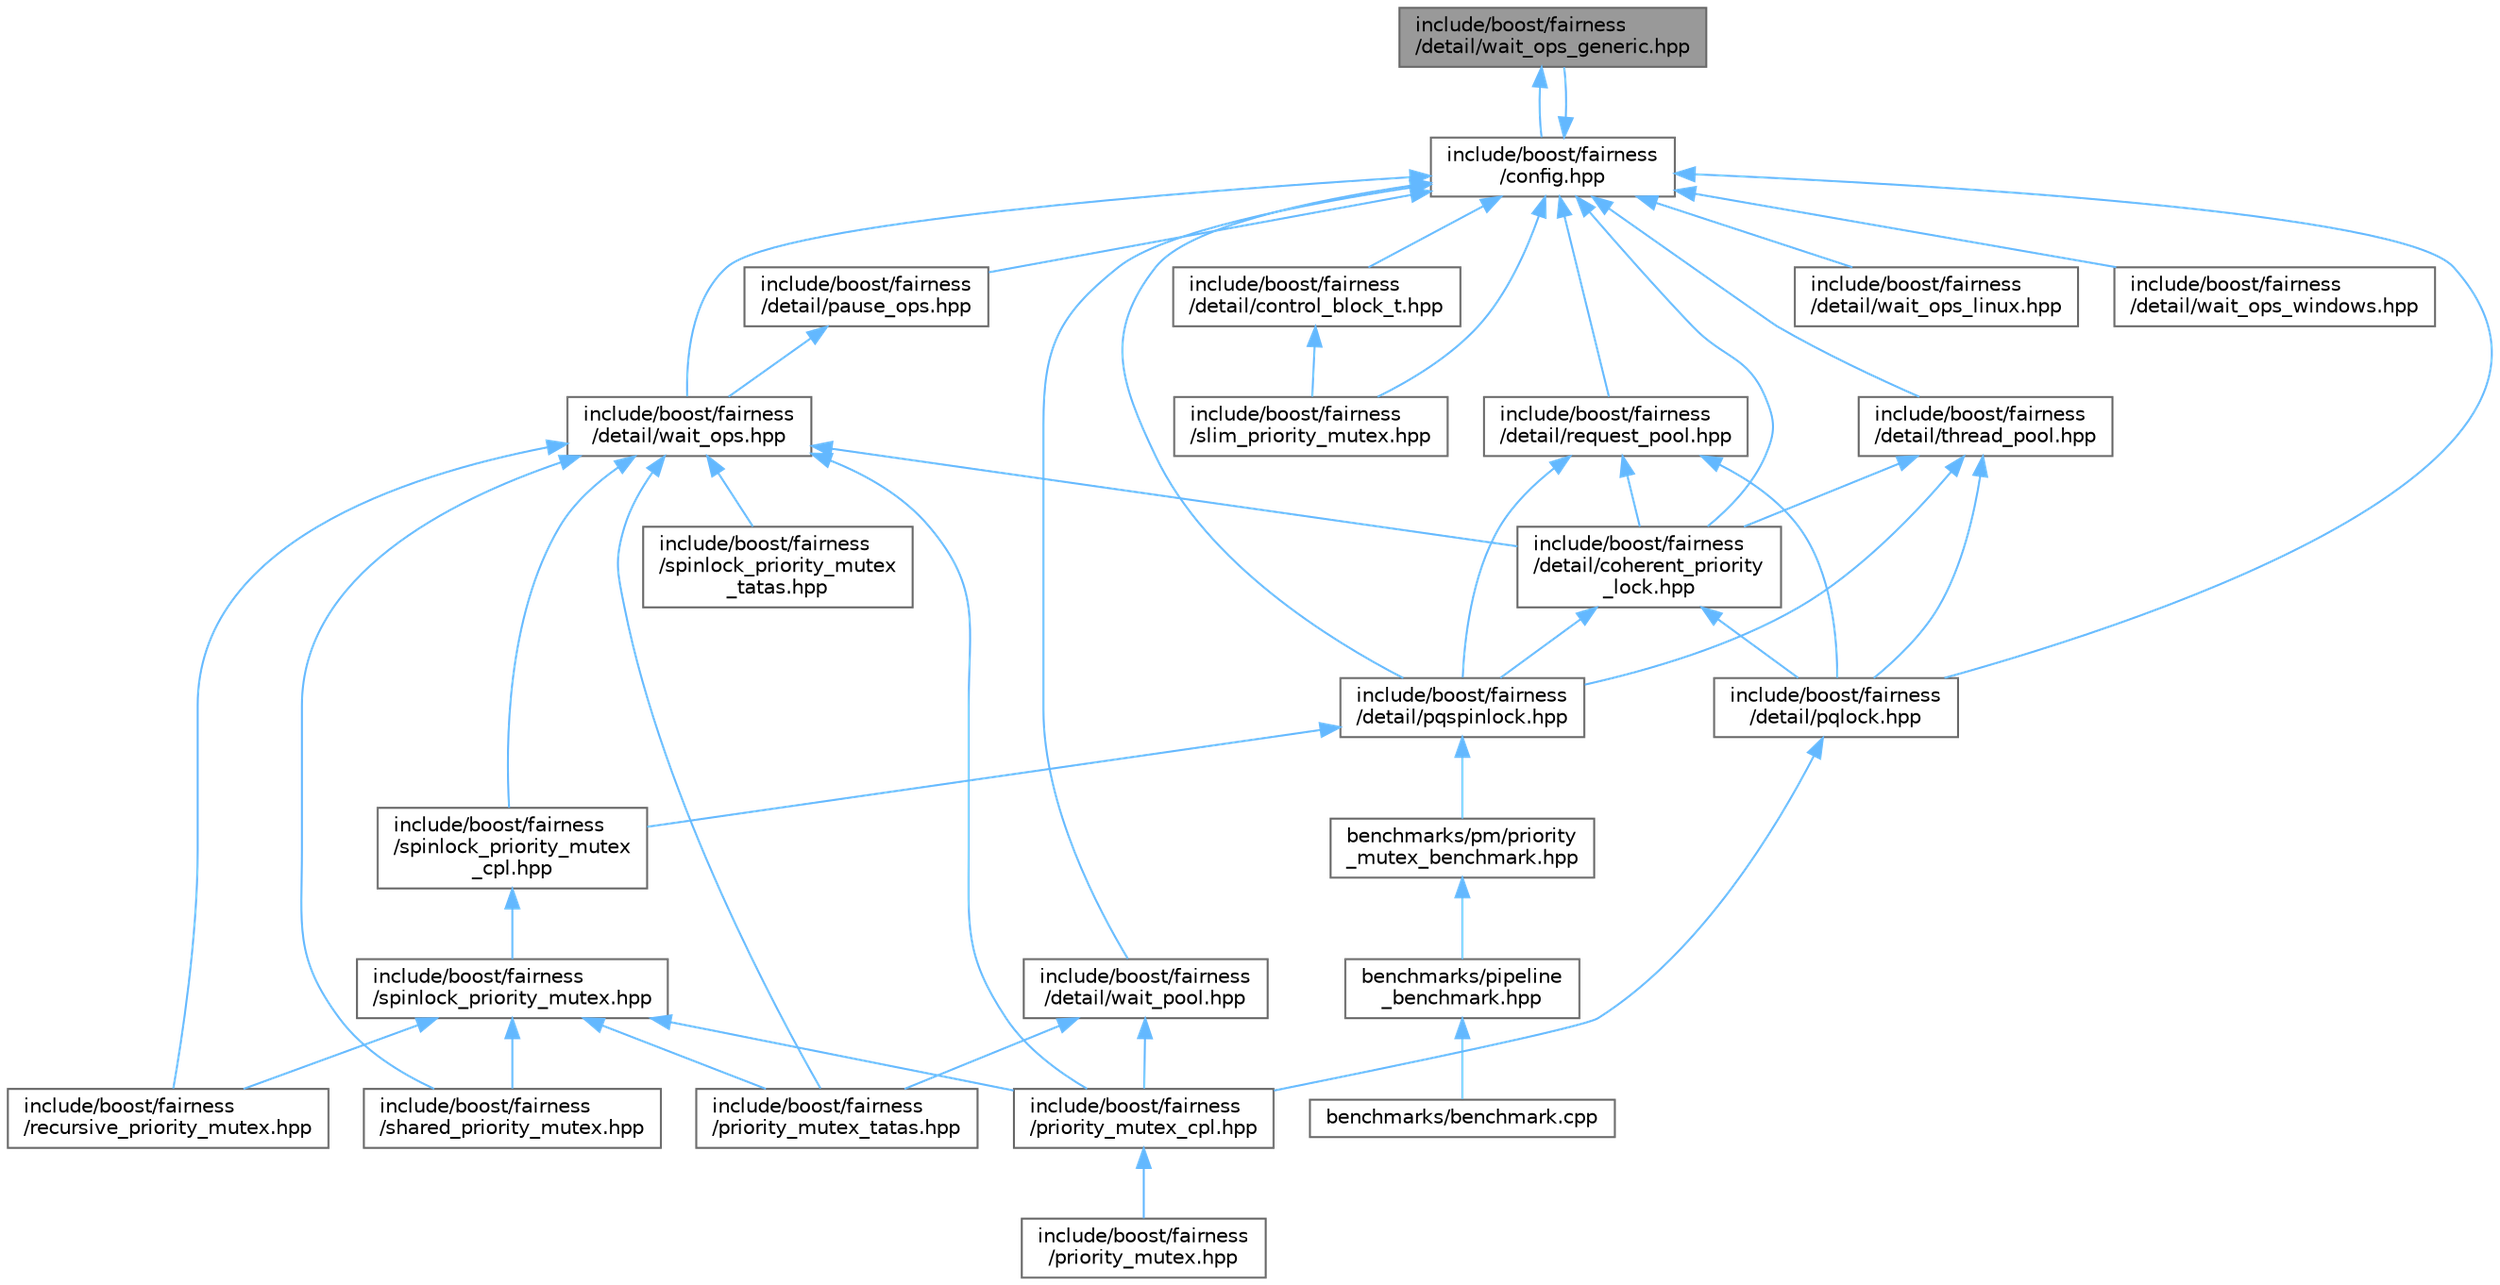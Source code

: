 digraph "include/boost/fairness/detail/wait_ops_generic.hpp"
{
 // LATEX_PDF_SIZE
  bgcolor="transparent";
  edge [fontname=Helvetica,fontsize=10,labelfontname=Helvetica,labelfontsize=10];
  node [fontname=Helvetica,fontsize=10,shape=box,height=0.2,width=0.4];
  Node1 [id="Node000001",label="include/boost/fairness\l/detail/wait_ops_generic.hpp",height=0.2,width=0.4,color="gray40", fillcolor="grey60", style="filled", fontcolor="black",tooltip="This file contains the implementation of the wait operation for misc os."];
  Node1 -> Node2 [id="edge1_Node000001_Node000002",dir="back",color="steelblue1",style="solid",tooltip=" "];
  Node2 [id="Node000002",label="include/boost/fairness\l/config.hpp",height=0.2,width=0.4,color="grey40", fillcolor="white", style="filled",URL="$config_8hpp.html",tooltip="This file contains configurations about boost and 128bit cpu support. TODO."];
  Node2 -> Node3 [id="edge2_Node000002_Node000003",dir="back",color="steelblue1",style="solid",tooltip=" "];
  Node3 [id="Node000003",label="include/boost/fairness\l/detail/coherent_priority\l_lock.hpp",height=0.2,width=0.4,color="grey40", fillcolor="white", style="filled",URL="$coherent__priority__lock_8hpp.html",tooltip="This file contains the implementation of a coherent priority lock."];
  Node3 -> Node4 [id="edge3_Node000003_Node000004",dir="back",color="steelblue1",style="solid",tooltip=" "];
  Node4 [id="Node000004",label="include/boost/fairness\l/detail/pqlock.hpp",height=0.2,width=0.4,color="grey40", fillcolor="white", style="filled",URL="$pqlock_8hpp.html",tooltip=" "];
  Node4 -> Node5 [id="edge4_Node000004_Node000005",dir="back",color="steelblue1",style="solid",tooltip=" "];
  Node5 [id="Node000005",label="include/boost/fairness\l/priority_mutex_cpl.hpp",height=0.2,width=0.4,color="grey40", fillcolor="white", style="filled",URL="$priority__mutex__cpl_8hpp.html",tooltip=" "];
  Node5 -> Node6 [id="edge5_Node000005_Node000006",dir="back",color="steelblue1",style="solid",tooltip=" "];
  Node6 [id="Node000006",label="include/boost/fairness\l/priority_mutex.hpp",height=0.2,width=0.4,color="grey40", fillcolor="white", style="filled",URL="$priority__mutex_8hpp.html",tooltip="This file contains the implementation of the priority_mutex."];
  Node3 -> Node7 [id="edge6_Node000003_Node000007",dir="back",color="steelblue1",style="solid",tooltip=" "];
  Node7 [id="Node000007",label="include/boost/fairness\l/detail/pqspinlock.hpp",height=0.2,width=0.4,color="grey40", fillcolor="white", style="filled",URL="$pqspinlock_8hpp.html",tooltip="This file contains the implementation of a priority qlock."];
  Node7 -> Node8 [id="edge7_Node000007_Node000008",dir="back",color="steelblue1",style="solid",tooltip=" "];
  Node8 [id="Node000008",label="benchmarks/pm/priority\l_mutex_benchmark.hpp",height=0.2,width=0.4,color="grey40", fillcolor="white", style="filled",URL="$priority__mutex__benchmark_8hpp.html",tooltip="Alias priority_mutex_benchmark."];
  Node8 -> Node9 [id="edge8_Node000008_Node000009",dir="back",color="steelblue1",style="solid",tooltip=" "];
  Node9 [id="Node000009",label="benchmarks/pipeline\l_benchmark.hpp",height=0.2,width=0.4,color="grey40", fillcolor="white", style="filled",URL="$pipeline__benchmark_8hpp.html",tooltip="Alias pipeline_benchmark."];
  Node9 -> Node10 [id="edge9_Node000009_Node000010",dir="back",color="steelblue1",style="solid",tooltip=" "];
  Node10 [id="Node000010",label="benchmarks/benchmark.cpp",height=0.2,width=0.4,color="grey40", fillcolor="white", style="filled",URL="$benchmark_8cpp.html",tooltip="Alias benchmark."];
  Node7 -> Node11 [id="edge10_Node000007_Node000011",dir="back",color="steelblue1",style="solid",tooltip=" "];
  Node11 [id="Node000011",label="include/boost/fairness\l/spinlock_priority_mutex\l_cpl.hpp",height=0.2,width=0.4,color="grey40", fillcolor="white", style="filled",URL="$spinlock__priority__mutex__cpl_8hpp.html",tooltip="This file contains the implementation of the spinlock_priority_mutex based on a scalable list base al..."];
  Node11 -> Node12 [id="edge11_Node000011_Node000012",dir="back",color="steelblue1",style="solid",tooltip=" "];
  Node12 [id="Node000012",label="include/boost/fairness\l/spinlock_priority_mutex.hpp",height=0.2,width=0.4,color="grey40", fillcolor="white", style="filled",URL="$spinlock__priority__mutex_8hpp.html",tooltip="This file contains the implementation of the spinlock_priority_mutex based on a scalable list base al..."];
  Node12 -> Node5 [id="edge12_Node000012_Node000005",dir="back",color="steelblue1",style="solid",tooltip=" "];
  Node12 -> Node13 [id="edge13_Node000012_Node000013",dir="back",color="steelblue1",style="solid",tooltip=" "];
  Node13 [id="Node000013",label="include/boost/fairness\l/priority_mutex_tatas.hpp",height=0.2,width=0.4,color="grey40", fillcolor="white", style="filled",URL="$priority__mutex__tatas_8hpp.html",tooltip=" "];
  Node12 -> Node14 [id="edge14_Node000012_Node000014",dir="back",color="steelblue1",style="solid",tooltip=" "];
  Node14 [id="Node000014",label="include/boost/fairness\l/recursive_priority_mutex.hpp",height=0.2,width=0.4,color="grey40", fillcolor="white", style="filled",URL="$recursive__priority__mutex_8hpp.html",tooltip="This file contains the implementation of the recursive_priority_mutex."];
  Node12 -> Node15 [id="edge15_Node000012_Node000015",dir="back",color="steelblue1",style="solid",tooltip=" "];
  Node15 [id="Node000015",label="include/boost/fairness\l/shared_priority_mutex.hpp",height=0.2,width=0.4,color="grey40", fillcolor="white", style="filled",URL="$shared__priority__mutex_8hpp.html",tooltip="This file contains the implementation of the shared_priority_mutex."];
  Node2 -> Node16 [id="edge16_Node000002_Node000016",dir="back",color="steelblue1",style="solid",tooltip=" "];
  Node16 [id="Node000016",label="include/boost/fairness\l/detail/control_block_t.hpp",height=0.2,width=0.4,color="grey40", fillcolor="white", style="filled",URL="$control__block__t_8hpp.html",tooltip="This file contains the definition of the control_block_t. TODO."];
  Node16 -> Node17 [id="edge17_Node000016_Node000017",dir="back",color="steelblue1",style="solid",tooltip=" "];
  Node17 [id="Node000017",label="include/boost/fairness\l/slim_priority_mutex.hpp",height=0.2,width=0.4,color="grey40", fillcolor="white", style="filled",URL="$slim__priority__mutex_8hpp.html",tooltip="This file contains the implementation of the slim_priority_mutex."];
  Node2 -> Node18 [id="edge18_Node000002_Node000018",dir="back",color="steelblue1",style="solid",tooltip=" "];
  Node18 [id="Node000018",label="include/boost/fairness\l/detail/pause_ops.hpp",height=0.2,width=0.4,color="grey40", fillcolor="white", style="filled",URL="$pause__ops_8hpp.html",tooltip="This file contains the implementation of the pause operations used by the mutexes."];
  Node18 -> Node19 [id="edge19_Node000018_Node000019",dir="back",color="steelblue1",style="solid",tooltip=" "];
  Node19 [id="Node000019",label="include/boost/fairness\l/detail/wait_ops.hpp",height=0.2,width=0.4,color="grey40", fillcolor="white", style="filled",URL="$wait__ops_8hpp.html",tooltip="This file contains the implementation of the wait operations used by the mutexes."];
  Node19 -> Node3 [id="edge20_Node000019_Node000003",dir="back",color="steelblue1",style="solid",tooltip=" "];
  Node19 -> Node5 [id="edge21_Node000019_Node000005",dir="back",color="steelblue1",style="solid",tooltip=" "];
  Node19 -> Node13 [id="edge22_Node000019_Node000013",dir="back",color="steelblue1",style="solid",tooltip=" "];
  Node19 -> Node14 [id="edge23_Node000019_Node000014",dir="back",color="steelblue1",style="solid",tooltip=" "];
  Node19 -> Node15 [id="edge24_Node000019_Node000015",dir="back",color="steelblue1",style="solid",tooltip=" "];
  Node19 -> Node11 [id="edge25_Node000019_Node000011",dir="back",color="steelblue1",style="solid",tooltip=" "];
  Node19 -> Node20 [id="edge26_Node000019_Node000020",dir="back",color="steelblue1",style="solid",tooltip=" "];
  Node20 [id="Node000020",label="include/boost/fairness\l/spinlock_priority_mutex\l_tatas.hpp",height=0.2,width=0.4,color="grey40", fillcolor="white", style="filled",URL="$spinlock__priority__mutex__tatas_8hpp.html",tooltip=" "];
  Node2 -> Node4 [id="edge27_Node000002_Node000004",dir="back",color="steelblue1",style="solid",tooltip=" "];
  Node2 -> Node7 [id="edge28_Node000002_Node000007",dir="back",color="steelblue1",style="solid",tooltip=" "];
  Node2 -> Node21 [id="edge29_Node000002_Node000021",dir="back",color="steelblue1",style="solid",tooltip=" "];
  Node21 [id="Node000021",label="include/boost/fairness\l/detail/request_pool.hpp",height=0.2,width=0.4,color="grey40", fillcolor="white", style="filled",URL="$request__pool_8hpp.html",tooltip="This file contains the implementation of a static very fast and simple request pool."];
  Node21 -> Node3 [id="edge30_Node000021_Node000003",dir="back",color="steelblue1",style="solid",tooltip=" "];
  Node21 -> Node4 [id="edge31_Node000021_Node000004",dir="back",color="steelblue1",style="solid",tooltip=" "];
  Node21 -> Node7 [id="edge32_Node000021_Node000007",dir="back",color="steelblue1",style="solid",tooltip=" "];
  Node2 -> Node22 [id="edge33_Node000002_Node000022",dir="back",color="steelblue1",style="solid",tooltip=" "];
  Node22 [id="Node000022",label="include/boost/fairness\l/detail/thread_pool.hpp",height=0.2,width=0.4,color="grey40", fillcolor="white", style="filled",URL="$thread__pool_8hpp.html",tooltip="This file contains the implementation of a pool of thread structs."];
  Node22 -> Node3 [id="edge34_Node000022_Node000003",dir="back",color="steelblue1",style="solid",tooltip=" "];
  Node22 -> Node4 [id="edge35_Node000022_Node000004",dir="back",color="steelblue1",style="solid",tooltip=" "];
  Node22 -> Node7 [id="edge36_Node000022_Node000007",dir="back",color="steelblue1",style="solid",tooltip=" "];
  Node2 -> Node19 [id="edge37_Node000002_Node000019",dir="back",color="steelblue1",style="solid",tooltip=" "];
  Node2 -> Node1 [id="edge38_Node000002_Node000001",dir="back",color="steelblue1",style="solid",tooltip=" "];
  Node2 -> Node23 [id="edge39_Node000002_Node000023",dir="back",color="steelblue1",style="solid",tooltip=" "];
  Node23 [id="Node000023",label="include/boost/fairness\l/detail/wait_ops_linux.hpp",height=0.2,width=0.4,color="grey40", fillcolor="white", style="filled",URL="$wait__ops__linux_8hpp.html",tooltip="This file contains the implementation of the wait operation specific for linux."];
  Node2 -> Node24 [id="edge40_Node000002_Node000024",dir="back",color="steelblue1",style="solid",tooltip=" "];
  Node24 [id="Node000024",label="include/boost/fairness\l/detail/wait_ops_windows.hpp",height=0.2,width=0.4,color="grey40", fillcolor="white", style="filled",URL="$wait__ops__windows_8hpp.html",tooltip="This file contains the implementation of the wait operation specific for windows."];
  Node2 -> Node25 [id="edge41_Node000002_Node000025",dir="back",color="steelblue1",style="solid",tooltip=" "];
  Node25 [id="Node000025",label="include/boost/fairness\l/detail/wait_pool.hpp",height=0.2,width=0.4,color="grey40", fillcolor="white", style="filled",URL="$wait__pool_8hpp.html",tooltip="This file contains the implementation of a wait pool."];
  Node25 -> Node5 [id="edge42_Node000025_Node000005",dir="back",color="steelblue1",style="solid",tooltip=" "];
  Node25 -> Node13 [id="edge43_Node000025_Node000013",dir="back",color="steelblue1",style="solid",tooltip=" "];
  Node2 -> Node17 [id="edge44_Node000002_Node000017",dir="back",color="steelblue1",style="solid",tooltip=" "];
}
